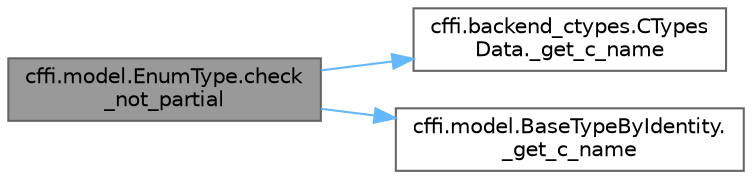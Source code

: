 digraph "cffi.model.EnumType.check_not_partial"
{
 // LATEX_PDF_SIZE
  bgcolor="transparent";
  edge [fontname=Helvetica,fontsize=10,labelfontname=Helvetica,labelfontsize=10];
  node [fontname=Helvetica,fontsize=10,shape=box,height=0.2,width=0.4];
  rankdir="LR";
  Node1 [id="Node000001",label="cffi.model.EnumType.check\l_not_partial",height=0.2,width=0.4,color="gray40", fillcolor="grey60", style="filled", fontcolor="black",tooltip=" "];
  Node1 -> Node2 [id="edge1_Node000001_Node000002",color="steelblue1",style="solid",tooltip=" "];
  Node2 [id="Node000002",label="cffi.backend_ctypes.CTypes\lData._get_c_name",height=0.2,width=0.4,color="grey40", fillcolor="white", style="filled",URL="$classcffi_1_1backend__ctypes_1_1_c_types_data.html#a8e9f6daa8f40d579ed2cc12be8734fb7",tooltip=" "];
  Node1 -> Node3 [id="edge2_Node000001_Node000003",color="steelblue1",style="solid",tooltip=" "];
  Node3 [id="Node000003",label="cffi.model.BaseTypeByIdentity.\l_get_c_name",height=0.2,width=0.4,color="grey40", fillcolor="white", style="filled",URL="$classcffi_1_1model_1_1_base_type_by_identity.html#aaa25e7c405eddc5a6acd3ad226c69f35",tooltip=" "];
}
